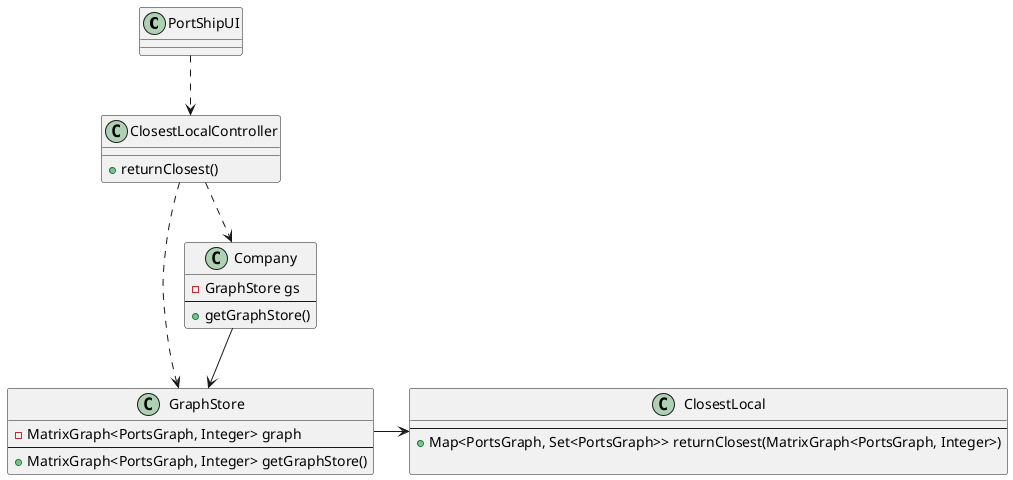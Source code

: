@startuml
class PortShipUI{
}

class ClosestLocalController{
+returnClosest()
}

class Company{
-GraphStore gs
--
+getGraphStore()
}

class GraphStore{
-MatrixGraph<PortsGraph, Integer> graph
--
+MatrixGraph<PortsGraph, Integer> getGraphStore()
}

class ClosestLocal{
--
+ Map<PortsGraph, Set<PortsGraph>> returnClosest(MatrixGraph<PortsGraph, Integer>)

}


PortShipUI ..> ClosestLocalController
ClosestLocalController ..> Company
Company --> GraphStore
ClosestLocalController ..> GraphStore
GraphStore -> ClosestLocal

@enduml